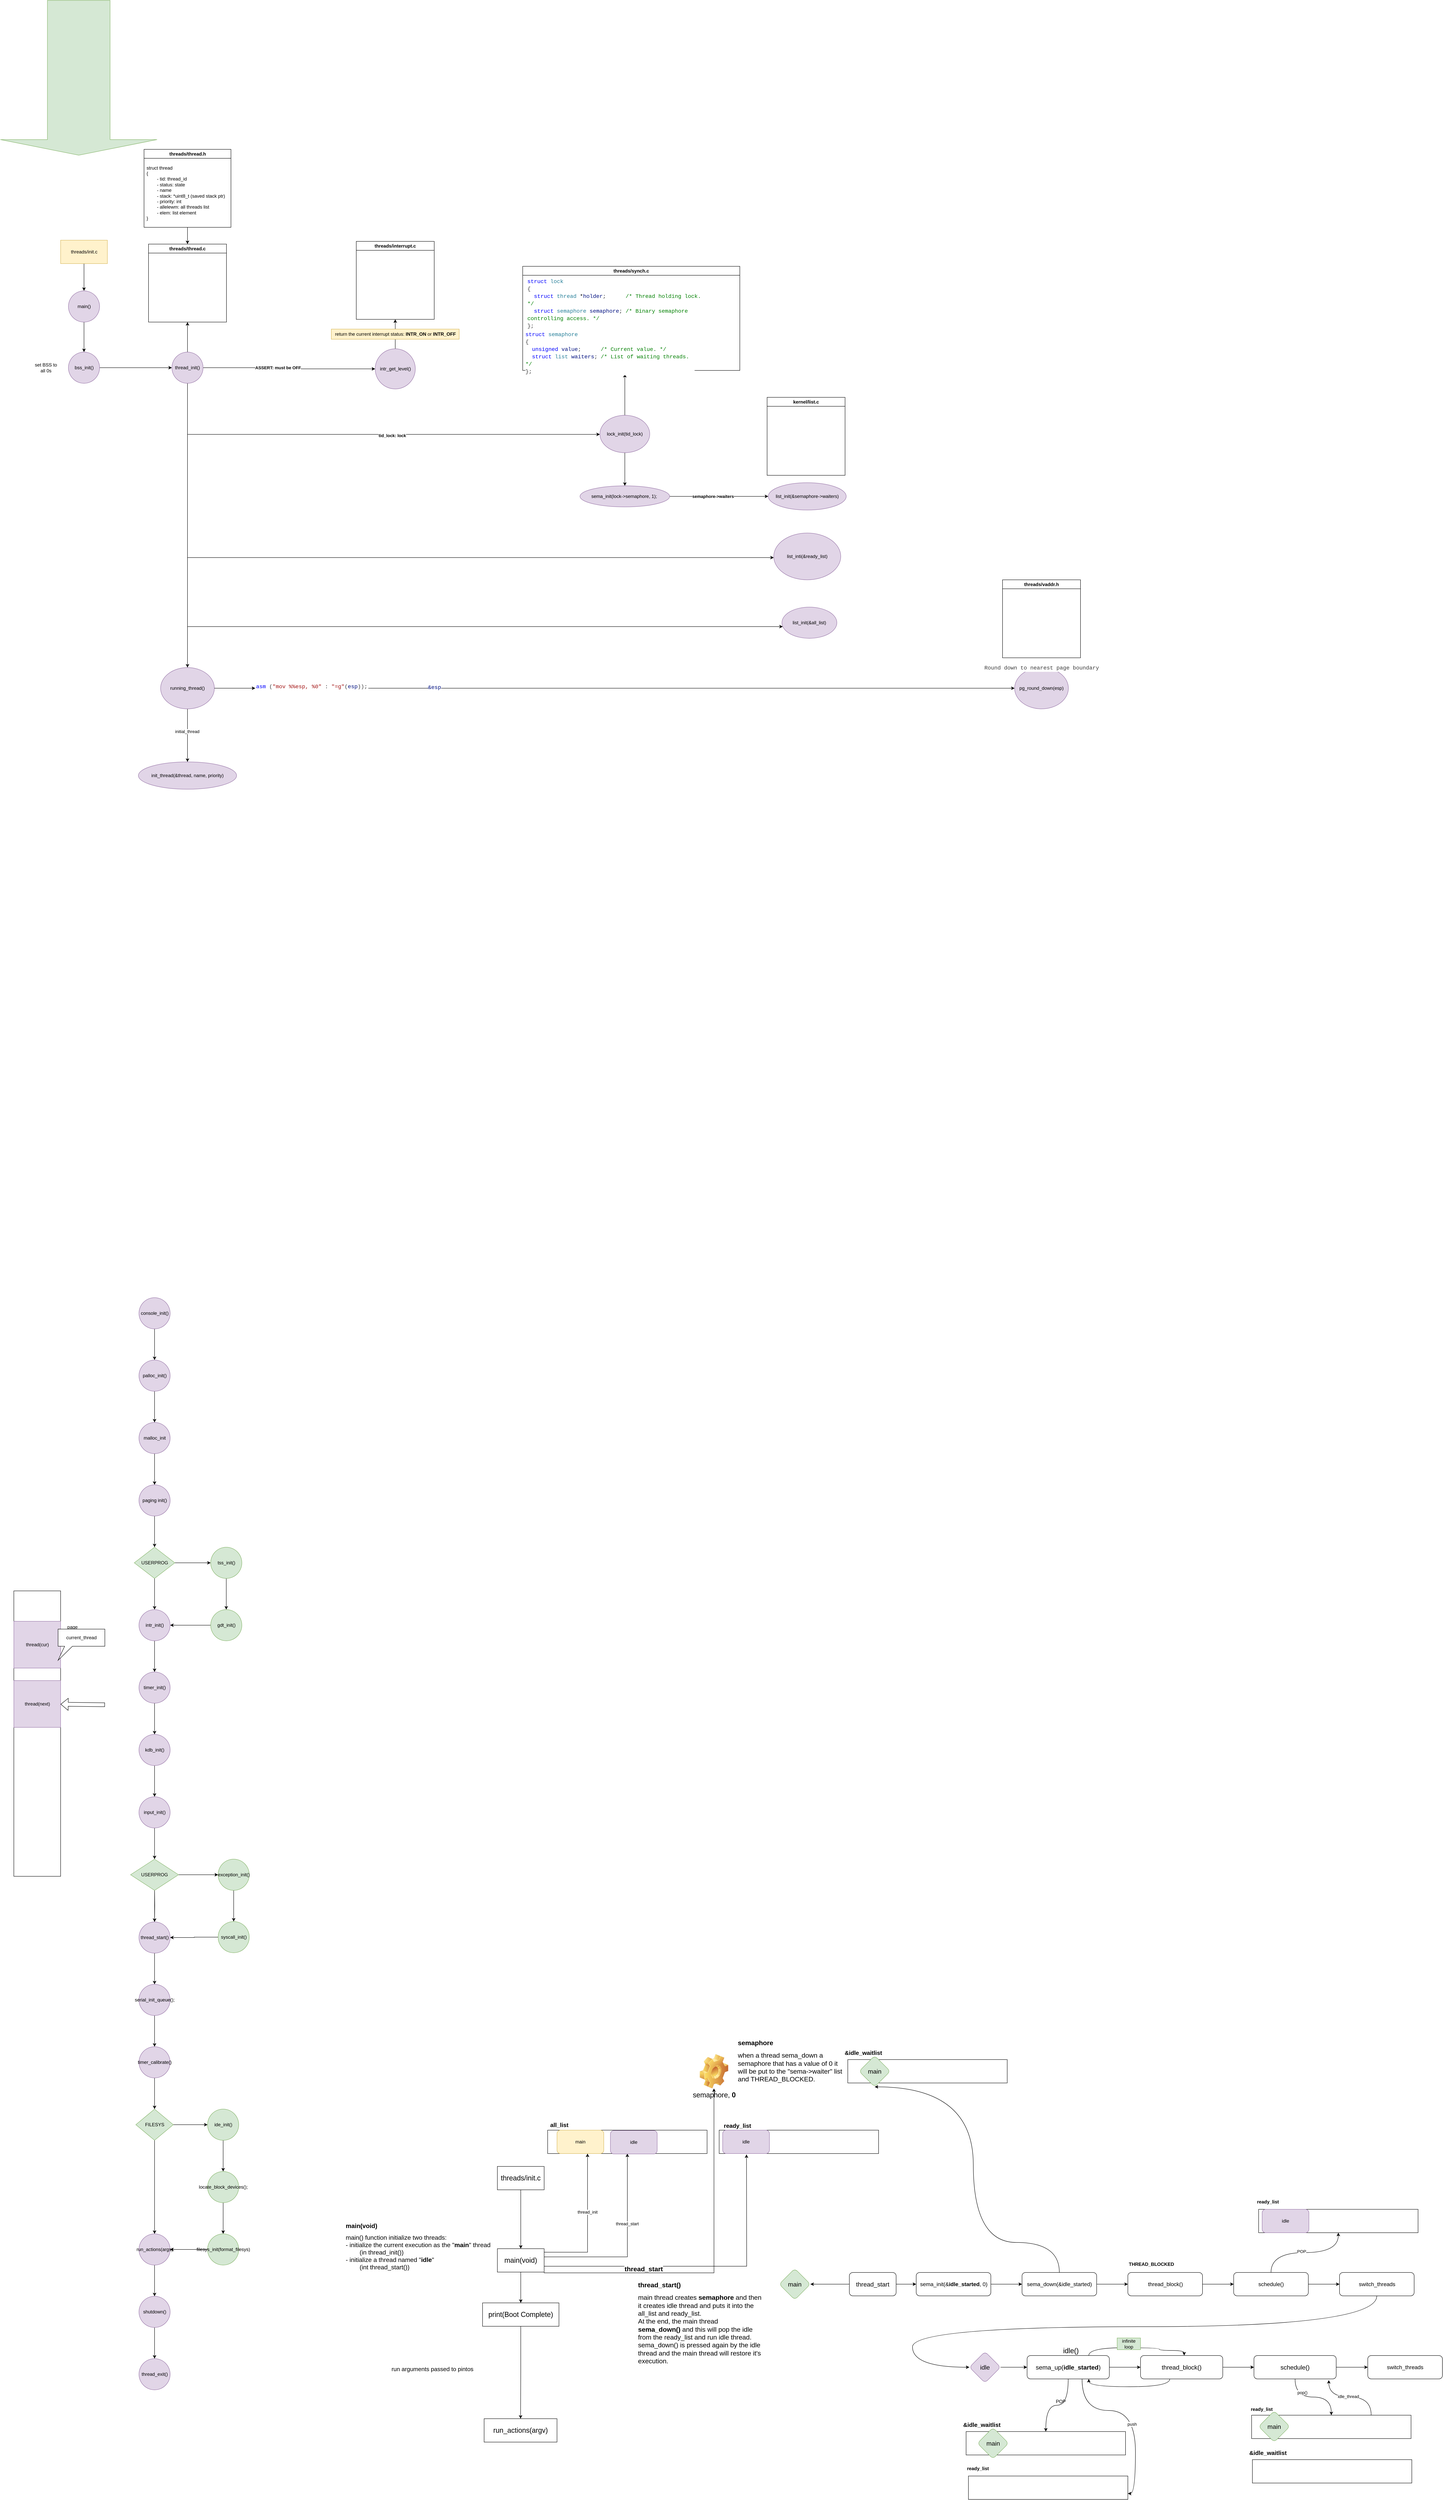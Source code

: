 <mxfile version="23.1.6" type="github">
  <diagram name="Page-1" id="PcCjMO9r_Gs7wmwGxHoW">
    <mxGraphModel dx="923" dy="2440" grid="0" gridSize="10" guides="1" tooltips="1" connect="1" arrows="1" fold="1" page="1" pageScale="1" pageWidth="850" pageHeight="1100" math="0" shadow="0">
      <root>
        <mxCell id="0" />
        <mxCell id="1" parent="0" />
        <mxCell id="FCGbuUScSJxh_kCyRAzt-3" value="" style="edgeStyle=orthogonalEdgeStyle;rounded=0;orthogonalLoop=1;jettySize=auto;html=1;" parent="1" source="FCGbuUScSJxh_kCyRAzt-1" target="FCGbuUScSJxh_kCyRAzt-2" edge="1">
          <mxGeometry relative="1" as="geometry" />
        </mxCell>
        <mxCell id="FCGbuUScSJxh_kCyRAzt-1" value="threads/init.c" style="rounded=0;whiteSpace=wrap;html=1;fillColor=#fff2cc;strokeColor=#d6b656;" parent="1" vertex="1">
          <mxGeometry x="223.5" y="140" width="120" height="60" as="geometry" />
        </mxCell>
        <mxCell id="FCGbuUScSJxh_kCyRAzt-14" value="" style="edgeStyle=orthogonalEdgeStyle;rounded=0;orthogonalLoop=1;jettySize=auto;html=1;" parent="1" source="FCGbuUScSJxh_kCyRAzt-2" target="FCGbuUScSJxh_kCyRAzt-4" edge="1">
          <mxGeometry relative="1" as="geometry" />
        </mxCell>
        <mxCell id="FCGbuUScSJxh_kCyRAzt-2" value="main()" style="ellipse;whiteSpace=wrap;html=1;rounded=0;fillColor=#e1d5e7;strokeColor=#9673a6;" parent="1" vertex="1">
          <mxGeometry x="243.5" y="270" width="80" height="80" as="geometry" />
        </mxCell>
        <mxCell id="FCGbuUScSJxh_kCyRAzt-15" value="" style="edgeStyle=orthogonalEdgeStyle;rounded=0;orthogonalLoop=1;jettySize=auto;html=1;" parent="1" source="FCGbuUScSJxh_kCyRAzt-4" target="FCGbuUScSJxh_kCyRAzt-10" edge="1">
          <mxGeometry relative="1" as="geometry" />
        </mxCell>
        <mxCell id="FCGbuUScSJxh_kCyRAzt-4" value="bss_init()" style="ellipse;whiteSpace=wrap;html=1;rounded=0;fillColor=#e1d5e7;strokeColor=#9673a6;" parent="1" vertex="1">
          <mxGeometry x="243.5" y="427" width="80" height="80" as="geometry" />
        </mxCell>
        <mxCell id="FCGbuUScSJxh_kCyRAzt-72" value="" style="edgeStyle=orthogonalEdgeStyle;rounded=0;orthogonalLoop=1;jettySize=auto;html=1;" parent="1" source="FCGbuUScSJxh_kCyRAzt-10" target="FCGbuUScSJxh_kCyRAzt-71" edge="1">
          <mxGeometry relative="1" as="geometry" />
        </mxCell>
        <mxCell id="oeegqw06y8uUcV3aV6wq-14" value="ASSERT: must be OFF" style="edgeLabel;html=1;align=center;verticalAlign=middle;resizable=0;points=[];fontStyle=1" parent="FCGbuUScSJxh_kCyRAzt-72" vertex="1" connectable="0">
          <mxGeometry x="-0.139" relative="1" as="geometry">
            <mxPoint as="offset" />
          </mxGeometry>
        </mxCell>
        <mxCell id="oeegqw06y8uUcV3aV6wq-12" style="edgeStyle=orthogonalEdgeStyle;rounded=0;orthogonalLoop=1;jettySize=auto;html=1;entryX=0.5;entryY=1;entryDx=0;entryDy=0;" parent="1" source="FCGbuUScSJxh_kCyRAzt-10" target="oeegqw06y8uUcV3aV6wq-1" edge="1">
          <mxGeometry relative="1" as="geometry" />
        </mxCell>
        <mxCell id="oeegqw06y8uUcV3aV6wq-17" value="" style="edgeStyle=orthogonalEdgeStyle;rounded=0;orthogonalLoop=1;jettySize=auto;html=1;" parent="1" source="FCGbuUScSJxh_kCyRAzt-10" target="oeegqw06y8uUcV3aV6wq-16" edge="1">
          <mxGeometry relative="1" as="geometry">
            <Array as="points">
              <mxPoint x="549" y="638" />
            </Array>
          </mxGeometry>
        </mxCell>
        <mxCell id="oeegqw06y8uUcV3aV6wq-19" value="tid_lock: lock" style="edgeLabel;html=1;align=center;verticalAlign=middle;resizable=0;points=[];fontStyle=1" parent="oeegqw06y8uUcV3aV6wq-17" vertex="1" connectable="0">
          <mxGeometry x="0.105" y="-3" relative="1" as="geometry">
            <mxPoint x="-1" as="offset" />
          </mxGeometry>
        </mxCell>
        <mxCell id="oeegqw06y8uUcV3aV6wq-35" value="" style="edgeStyle=orthogonalEdgeStyle;rounded=0;orthogonalLoop=1;jettySize=auto;html=1;" parent="1" source="FCGbuUScSJxh_kCyRAzt-10" target="oeegqw06y8uUcV3aV6wq-34" edge="1">
          <mxGeometry relative="1" as="geometry">
            <Array as="points">
              <mxPoint x="549" y="954" />
            </Array>
          </mxGeometry>
        </mxCell>
        <mxCell id="oeegqw06y8uUcV3aV6wq-40" value="" style="edgeStyle=orthogonalEdgeStyle;rounded=0;orthogonalLoop=1;jettySize=auto;html=1;" parent="1" source="FCGbuUScSJxh_kCyRAzt-10" target="oeegqw06y8uUcV3aV6wq-39" edge="1">
          <mxGeometry relative="1" as="geometry">
            <Array as="points">
              <mxPoint x="549" y="1131" />
            </Array>
          </mxGeometry>
        </mxCell>
        <mxCell id="oeegqw06y8uUcV3aV6wq-42" value="" style="edgeStyle=orthogonalEdgeStyle;rounded=0;orthogonalLoop=1;jettySize=auto;html=1;" parent="1" source="FCGbuUScSJxh_kCyRAzt-10" target="oeegqw06y8uUcV3aV6wq-41" edge="1">
          <mxGeometry relative="1" as="geometry" />
        </mxCell>
        <mxCell id="oeegqw06y8uUcV3aV6wq-44" value="" style="edgeStyle=orthogonalEdgeStyle;rounded=0;orthogonalLoop=1;jettySize=auto;html=1;" parent="1" source="FCGbuUScSJxh_kCyRAzt-10" target="oeegqw06y8uUcV3aV6wq-43" edge="1">
          <mxGeometry relative="1" as="geometry" />
        </mxCell>
        <mxCell id="oeegqw06y8uUcV3aV6wq-45" value="initial_thread" style="edgeLabel;html=1;align=center;verticalAlign=middle;resizable=0;points=[];" parent="oeegqw06y8uUcV3aV6wq-44" vertex="1" connectable="0">
          <mxGeometry x="0.838" y="-1" relative="1" as="geometry">
            <mxPoint as="offset" />
          </mxGeometry>
        </mxCell>
        <mxCell id="FCGbuUScSJxh_kCyRAzt-10" value="thread_init()" style="ellipse;whiteSpace=wrap;html=1;rounded=0;fillColor=#e1d5e7;strokeColor=#9673a6;" parent="1" vertex="1">
          <mxGeometry x="509" y="427" width="80" height="80" as="geometry" />
        </mxCell>
        <mxCell id="FCGbuUScSJxh_kCyRAzt-18" value="" style="edgeStyle=orthogonalEdgeStyle;rounded=0;orthogonalLoop=1;jettySize=auto;html=1;" parent="1" source="FCGbuUScSJxh_kCyRAzt-12" target="FCGbuUScSJxh_kCyRAzt-17" edge="1">
          <mxGeometry relative="1" as="geometry" />
        </mxCell>
        <mxCell id="FCGbuUScSJxh_kCyRAzt-12" value="console_init()" style="ellipse;whiteSpace=wrap;html=1;rounded=0;direction=south;fillColor=#e1d5e7;strokeColor=#9673a6;" parent="1" vertex="1">
          <mxGeometry x="424.5" y="2852" width="80" height="80" as="geometry" />
        </mxCell>
        <mxCell id="FCGbuUScSJxh_kCyRAzt-20" value="" style="edgeStyle=orthogonalEdgeStyle;rounded=0;orthogonalLoop=1;jettySize=auto;html=1;" parent="1" source="FCGbuUScSJxh_kCyRAzt-17" target="FCGbuUScSJxh_kCyRAzt-19" edge="1">
          <mxGeometry relative="1" as="geometry" />
        </mxCell>
        <mxCell id="FCGbuUScSJxh_kCyRAzt-17" value="palloc_init()" style="ellipse;whiteSpace=wrap;html=1;rounded=0;fillColor=#e1d5e7;strokeColor=#9673a6;" parent="1" vertex="1">
          <mxGeometry x="424.5" y="3012" width="80" height="80" as="geometry" />
        </mxCell>
        <mxCell id="FCGbuUScSJxh_kCyRAzt-22" value="" style="edgeStyle=orthogonalEdgeStyle;rounded=0;orthogonalLoop=1;jettySize=auto;html=1;" parent="1" source="FCGbuUScSJxh_kCyRAzt-19" target="FCGbuUScSJxh_kCyRAzt-21" edge="1">
          <mxGeometry relative="1" as="geometry" />
        </mxCell>
        <mxCell id="FCGbuUScSJxh_kCyRAzt-19" value="malloc_init" style="ellipse;whiteSpace=wrap;html=1;rounded=0;fillColor=#e1d5e7;strokeColor=#9673a6;" parent="1" vertex="1">
          <mxGeometry x="424.5" y="3172" width="80" height="80" as="geometry" />
        </mxCell>
        <mxCell id="FCGbuUScSJxh_kCyRAzt-24" value="" style="edgeStyle=orthogonalEdgeStyle;rounded=0;orthogonalLoop=1;jettySize=auto;html=1;" parent="1" source="FCGbuUScSJxh_kCyRAzt-21" target="FCGbuUScSJxh_kCyRAzt-23" edge="1">
          <mxGeometry relative="1" as="geometry" />
        </mxCell>
        <mxCell id="FCGbuUScSJxh_kCyRAzt-21" value="paging init()" style="ellipse;whiteSpace=wrap;html=1;rounded=0;fillColor=#e1d5e7;strokeColor=#9673a6;" parent="1" vertex="1">
          <mxGeometry x="424.5" y="3332" width="80" height="80" as="geometry" />
        </mxCell>
        <mxCell id="FCGbuUScSJxh_kCyRAzt-26" value="" style="edgeStyle=orthogonalEdgeStyle;rounded=0;orthogonalLoop=1;jettySize=auto;html=1;" parent="1" source="FCGbuUScSJxh_kCyRAzt-23" target="FCGbuUScSJxh_kCyRAzt-25" edge="1">
          <mxGeometry relative="1" as="geometry" />
        </mxCell>
        <mxCell id="FCGbuUScSJxh_kCyRAzt-52" value="" style="edgeStyle=orthogonalEdgeStyle;rounded=0;orthogonalLoop=1;jettySize=auto;html=1;" parent="1" source="FCGbuUScSJxh_kCyRAzt-23" target="FCGbuUScSJxh_kCyRAzt-51" edge="1">
          <mxGeometry relative="1" as="geometry" />
        </mxCell>
        <mxCell id="FCGbuUScSJxh_kCyRAzt-23" value="USERPROG" style="rhombus;whiteSpace=wrap;html=1;rounded=0;fillColor=#d5e8d4;strokeColor=#82b366;" parent="1" vertex="1">
          <mxGeometry x="412.5" y="3492" width="104" height="80" as="geometry" />
        </mxCell>
        <mxCell id="FCGbuUScSJxh_kCyRAzt-28" value="" style="edgeStyle=orthogonalEdgeStyle;rounded=0;orthogonalLoop=1;jettySize=auto;html=1;" parent="1" source="FCGbuUScSJxh_kCyRAzt-25" target="FCGbuUScSJxh_kCyRAzt-27" edge="1">
          <mxGeometry relative="1" as="geometry" />
        </mxCell>
        <mxCell id="FCGbuUScSJxh_kCyRAzt-25" value="intr_init()" style="ellipse;whiteSpace=wrap;html=1;rounded=0;fillColor=#e1d5e7;strokeColor=#9673a6;" parent="1" vertex="1">
          <mxGeometry x="424.5" y="3652" width="80" height="80" as="geometry" />
        </mxCell>
        <mxCell id="FCGbuUScSJxh_kCyRAzt-30" value="" style="edgeStyle=orthogonalEdgeStyle;rounded=0;orthogonalLoop=1;jettySize=auto;html=1;" parent="1" source="FCGbuUScSJxh_kCyRAzt-27" target="FCGbuUScSJxh_kCyRAzt-29" edge="1">
          <mxGeometry relative="1" as="geometry" />
        </mxCell>
        <mxCell id="FCGbuUScSJxh_kCyRAzt-27" value="timer_init()" style="ellipse;whiteSpace=wrap;html=1;rounded=0;fillColor=#e1d5e7;strokeColor=#9673a6;" parent="1" vertex="1">
          <mxGeometry x="424.5" y="3812" width="80" height="80" as="geometry" />
        </mxCell>
        <mxCell id="FCGbuUScSJxh_kCyRAzt-32" value="" style="edgeStyle=orthogonalEdgeStyle;rounded=0;orthogonalLoop=1;jettySize=auto;html=1;" parent="1" source="FCGbuUScSJxh_kCyRAzt-29" target="FCGbuUScSJxh_kCyRAzt-31" edge="1">
          <mxGeometry relative="1" as="geometry" />
        </mxCell>
        <mxCell id="FCGbuUScSJxh_kCyRAzt-29" value="kdb_init()" style="ellipse;whiteSpace=wrap;html=1;rounded=0;fillColor=#e1d5e7;strokeColor=#9673a6;" parent="1" vertex="1">
          <mxGeometry x="424.5" y="3972" width="80" height="80" as="geometry" />
        </mxCell>
        <mxCell id="FCGbuUScSJxh_kCyRAzt-34" value="" style="edgeStyle=orthogonalEdgeStyle;rounded=0;orthogonalLoop=1;jettySize=auto;html=1;entryX=0.5;entryY=0;entryDx=0;entryDy=0;" parent="1" source="FCGbuUScSJxh_kCyRAzt-31" target="FCGbuUScSJxh_kCyRAzt-33" edge="1">
          <mxGeometry relative="1" as="geometry">
            <mxPoint x="464.5" y="4293" as="targetPoint" />
          </mxGeometry>
        </mxCell>
        <mxCell id="FCGbuUScSJxh_kCyRAzt-31" value="input_init()" style="ellipse;whiteSpace=wrap;html=1;rounded=0;fillColor=#e1d5e7;strokeColor=#9673a6;" parent="1" vertex="1">
          <mxGeometry x="424.5" y="4132" width="80" height="80" as="geometry" />
        </mxCell>
        <mxCell id="FCGbuUScSJxh_kCyRAzt-36" value="" style="edgeStyle=orthogonalEdgeStyle;rounded=0;orthogonalLoop=1;jettySize=auto;html=1;" parent="1" target="FCGbuUScSJxh_kCyRAzt-35" edge="1">
          <mxGeometry relative="1" as="geometry">
            <mxPoint x="464.5" y="4368" as="sourcePoint" />
          </mxGeometry>
        </mxCell>
        <mxCell id="FCGbuUScSJxh_kCyRAzt-49" value="" style="edgeStyle=orthogonalEdgeStyle;rounded=0;orthogonalLoop=1;jettySize=auto;html=1;exitX=0.5;exitY=1;exitDx=0;exitDy=0;" parent="1" source="FCGbuUScSJxh_kCyRAzt-33" target="FCGbuUScSJxh_kCyRAzt-35" edge="1">
          <mxGeometry relative="1" as="geometry" />
        </mxCell>
        <mxCell id="FCGbuUScSJxh_kCyRAzt-57" value="" style="edgeStyle=orthogonalEdgeStyle;rounded=0;orthogonalLoop=1;jettySize=auto;html=1;" parent="1" source="FCGbuUScSJxh_kCyRAzt-33" target="FCGbuUScSJxh_kCyRAzt-56" edge="1">
          <mxGeometry relative="1" as="geometry" />
        </mxCell>
        <mxCell id="FCGbuUScSJxh_kCyRAzt-33" value="USERPROG" style="rhombus;whiteSpace=wrap;html=1;rounded=0;fillColor=#d5e8d4;strokeColor=#82b366;" parent="1" vertex="1">
          <mxGeometry x="403" y="4292" width="123" height="80" as="geometry" />
        </mxCell>
        <mxCell id="FCGbuUScSJxh_kCyRAzt-38" value="" style="edgeStyle=orthogonalEdgeStyle;rounded=0;orthogonalLoop=1;jettySize=auto;html=1;" parent="1" source="FCGbuUScSJxh_kCyRAzt-35" target="FCGbuUScSJxh_kCyRAzt-37" edge="1">
          <mxGeometry relative="1" as="geometry" />
        </mxCell>
        <mxCell id="FCGbuUScSJxh_kCyRAzt-35" value="thread_start()" style="ellipse;whiteSpace=wrap;html=1;rounded=0;fillColor=#e1d5e7;strokeColor=#9673a6;" parent="1" vertex="1">
          <mxGeometry x="424.5" y="4453" width="80" height="80" as="geometry" />
        </mxCell>
        <mxCell id="FCGbuUScSJxh_kCyRAzt-40" value="" style="edgeStyle=orthogonalEdgeStyle;rounded=0;orthogonalLoop=1;jettySize=auto;html=1;" parent="1" source="FCGbuUScSJxh_kCyRAzt-37" target="FCGbuUScSJxh_kCyRAzt-39" edge="1">
          <mxGeometry relative="1" as="geometry" />
        </mxCell>
        <mxCell id="FCGbuUScSJxh_kCyRAzt-37" value="serial_init_queue();" style="ellipse;whiteSpace=wrap;html=1;rounded=0;fillColor=#e1d5e7;strokeColor=#9673a6;" parent="1" vertex="1">
          <mxGeometry x="424.5" y="4613" width="80" height="80" as="geometry" />
        </mxCell>
        <mxCell id="FCGbuUScSJxh_kCyRAzt-42" value="" style="edgeStyle=orthogonalEdgeStyle;rounded=0;orthogonalLoop=1;jettySize=auto;html=1;" parent="1" source="FCGbuUScSJxh_kCyRAzt-39" target="FCGbuUScSJxh_kCyRAzt-41" edge="1">
          <mxGeometry relative="1" as="geometry" />
        </mxCell>
        <mxCell id="FCGbuUScSJxh_kCyRAzt-39" value="timer_calibrate()" style="ellipse;whiteSpace=wrap;html=1;rounded=0;fillColor=#e1d5e7;strokeColor=#9673a6;" parent="1" vertex="1">
          <mxGeometry x="424.5" y="4773" width="80" height="80" as="geometry" />
        </mxCell>
        <mxCell id="FCGbuUScSJxh_kCyRAzt-44" value="" style="edgeStyle=orthogonalEdgeStyle;rounded=0;orthogonalLoop=1;jettySize=auto;html=1;" parent="1" source="FCGbuUScSJxh_kCyRAzt-41" target="FCGbuUScSJxh_kCyRAzt-43" edge="1">
          <mxGeometry relative="1" as="geometry" />
        </mxCell>
        <mxCell id="FCGbuUScSJxh_kCyRAzt-62" value="" style="edgeStyle=orthogonalEdgeStyle;rounded=0;orthogonalLoop=1;jettySize=auto;html=1;" parent="1" source="FCGbuUScSJxh_kCyRAzt-41" target="FCGbuUScSJxh_kCyRAzt-61" edge="1">
          <mxGeometry relative="1" as="geometry" />
        </mxCell>
        <mxCell id="FCGbuUScSJxh_kCyRAzt-41" value="FILESYS" style="rhombus;whiteSpace=wrap;html=1;rounded=0;fillColor=#d5e8d4;strokeColor=#82b366;" parent="1" vertex="1">
          <mxGeometry x="416.5" y="4933" width="96" height="80" as="geometry" />
        </mxCell>
        <mxCell id="FCGbuUScSJxh_kCyRAzt-46" value="" style="edgeStyle=orthogonalEdgeStyle;rounded=0;orthogonalLoop=1;jettySize=auto;html=1;" parent="1" source="FCGbuUScSJxh_kCyRAzt-43" target="FCGbuUScSJxh_kCyRAzt-45" edge="1">
          <mxGeometry relative="1" as="geometry" />
        </mxCell>
        <mxCell id="FCGbuUScSJxh_kCyRAzt-43" value="run_actions(args)" style="ellipse;whiteSpace=wrap;html=1;rounded=0;fillColor=#e1d5e7;strokeColor=#9673a6;" parent="1" vertex="1">
          <mxGeometry x="424.5" y="5253" width="80" height="80" as="geometry" />
        </mxCell>
        <mxCell id="FCGbuUScSJxh_kCyRAzt-48" value="" style="edgeStyle=orthogonalEdgeStyle;rounded=0;orthogonalLoop=1;jettySize=auto;html=1;" parent="1" source="FCGbuUScSJxh_kCyRAzt-45" target="FCGbuUScSJxh_kCyRAzt-47" edge="1">
          <mxGeometry relative="1" as="geometry" />
        </mxCell>
        <mxCell id="FCGbuUScSJxh_kCyRAzt-45" value="shutdown()" style="ellipse;whiteSpace=wrap;html=1;rounded=0;fillColor=#e1d5e7;strokeColor=#9673a6;" parent="1" vertex="1">
          <mxGeometry x="424.5" y="5413" width="80" height="80" as="geometry" />
        </mxCell>
        <mxCell id="FCGbuUScSJxh_kCyRAzt-47" value="thread_exit()" style="ellipse;whiteSpace=wrap;html=1;rounded=0;fillColor=#e1d5e7;strokeColor=#9673a6;" parent="1" vertex="1">
          <mxGeometry x="424.5" y="5573" width="80" height="80" as="geometry" />
        </mxCell>
        <mxCell id="FCGbuUScSJxh_kCyRAzt-54" value="" style="edgeStyle=orthogonalEdgeStyle;rounded=0;orthogonalLoop=1;jettySize=auto;html=1;" parent="1" source="FCGbuUScSJxh_kCyRAzt-51" target="FCGbuUScSJxh_kCyRAzt-53" edge="1">
          <mxGeometry relative="1" as="geometry" />
        </mxCell>
        <mxCell id="FCGbuUScSJxh_kCyRAzt-51" value="tss_init()" style="ellipse;whiteSpace=wrap;html=1;fillColor=#d5e8d4;strokeColor=#82b366;rounded=0;" parent="1" vertex="1">
          <mxGeometry x="608.5" y="3492" width="80" height="80" as="geometry" />
        </mxCell>
        <mxCell id="FCGbuUScSJxh_kCyRAzt-55" value="" style="edgeStyle=orthogonalEdgeStyle;rounded=0;orthogonalLoop=1;jettySize=auto;html=1;" parent="1" source="FCGbuUScSJxh_kCyRAzt-53" target="FCGbuUScSJxh_kCyRAzt-25" edge="1">
          <mxGeometry relative="1" as="geometry" />
        </mxCell>
        <mxCell id="FCGbuUScSJxh_kCyRAzt-53" value="gdt_init()" style="ellipse;whiteSpace=wrap;html=1;fillColor=#d5e8d4;strokeColor=#82b366;rounded=0;" parent="1" vertex="1">
          <mxGeometry x="608.5" y="3652" width="80" height="80" as="geometry" />
        </mxCell>
        <mxCell id="FCGbuUScSJxh_kCyRAzt-59" value="" style="edgeStyle=orthogonalEdgeStyle;rounded=0;orthogonalLoop=1;jettySize=auto;html=1;" parent="1" source="FCGbuUScSJxh_kCyRAzt-56" target="FCGbuUScSJxh_kCyRAzt-58" edge="1">
          <mxGeometry relative="1" as="geometry" />
        </mxCell>
        <mxCell id="FCGbuUScSJxh_kCyRAzt-56" value="exception_init()" style="ellipse;whiteSpace=wrap;html=1;fillColor=#d5e8d4;strokeColor=#82b366;rounded=0;" parent="1" vertex="1">
          <mxGeometry x="627.5" y="4292" width="80" height="80" as="geometry" />
        </mxCell>
        <mxCell id="FCGbuUScSJxh_kCyRAzt-60" style="edgeStyle=orthogonalEdgeStyle;rounded=0;orthogonalLoop=1;jettySize=auto;html=1;entryX=1;entryY=0.5;entryDx=0;entryDy=0;" parent="1" source="FCGbuUScSJxh_kCyRAzt-58" target="FCGbuUScSJxh_kCyRAzt-35" edge="1">
          <mxGeometry relative="1" as="geometry" />
        </mxCell>
        <mxCell id="FCGbuUScSJxh_kCyRAzt-58" value="syscall_init()" style="ellipse;whiteSpace=wrap;html=1;fillColor=#d5e8d4;strokeColor=#82b366;rounded=0;" parent="1" vertex="1">
          <mxGeometry x="627.5" y="4452" width="80" height="80" as="geometry" />
        </mxCell>
        <mxCell id="FCGbuUScSJxh_kCyRAzt-64" value="" style="edgeStyle=orthogonalEdgeStyle;rounded=0;orthogonalLoop=1;jettySize=auto;html=1;" parent="1" source="FCGbuUScSJxh_kCyRAzt-61" target="FCGbuUScSJxh_kCyRAzt-63" edge="1">
          <mxGeometry relative="1" as="geometry" />
        </mxCell>
        <mxCell id="FCGbuUScSJxh_kCyRAzt-61" value="ide_init()" style="ellipse;whiteSpace=wrap;html=1;fillColor=#d5e8d4;strokeColor=#82b366;rounded=0;" parent="1" vertex="1">
          <mxGeometry x="600.5" y="4933" width="80" height="80" as="geometry" />
        </mxCell>
        <mxCell id="FCGbuUScSJxh_kCyRAzt-66" value="" style="edgeStyle=orthogonalEdgeStyle;rounded=0;orthogonalLoop=1;jettySize=auto;html=1;" parent="1" source="FCGbuUScSJxh_kCyRAzt-63" target="FCGbuUScSJxh_kCyRAzt-65" edge="1">
          <mxGeometry relative="1" as="geometry" />
        </mxCell>
        <mxCell id="FCGbuUScSJxh_kCyRAzt-63" value="locate_block_devices();" style="ellipse;whiteSpace=wrap;html=1;fillColor=#d5e8d4;strokeColor=#82b366;rounded=0;" parent="1" vertex="1">
          <mxGeometry x="600.5" y="5093" width="80" height="80" as="geometry" />
        </mxCell>
        <mxCell id="FCGbuUScSJxh_kCyRAzt-67" style="edgeStyle=orthogonalEdgeStyle;rounded=0;orthogonalLoop=1;jettySize=auto;html=1;" parent="1" source="FCGbuUScSJxh_kCyRAzt-65" target="FCGbuUScSJxh_kCyRAzt-43" edge="1">
          <mxGeometry relative="1" as="geometry" />
        </mxCell>
        <mxCell id="FCGbuUScSJxh_kCyRAzt-65" value="filesys_init(format_filesys)" style="ellipse;whiteSpace=wrap;html=1;fillColor=#d5e8d4;strokeColor=#82b366;rounded=0;" parent="1" vertex="1">
          <mxGeometry x="600.5" y="5253" width="80" height="80" as="geometry" />
        </mxCell>
        <mxCell id="FCGbuUScSJxh_kCyRAzt-68" value="set BSS to all 0s" style="text;html=1;strokeColor=none;fillColor=none;align=center;verticalAlign=middle;whiteSpace=wrap;rounded=0;" parent="1" vertex="1">
          <mxGeometry x="156" y="452" width="60" height="30" as="geometry" />
        </mxCell>
        <mxCell id="oeegqw06y8uUcV3aV6wq-11" style="edgeStyle=orthogonalEdgeStyle;rounded=0;orthogonalLoop=1;jettySize=auto;html=1;entryX=0.5;entryY=1;entryDx=0;entryDy=0;" parent="1" source="FCGbuUScSJxh_kCyRAzt-71" target="oeegqw06y8uUcV3aV6wq-8" edge="1">
          <mxGeometry relative="1" as="geometry" />
        </mxCell>
        <mxCell id="FCGbuUScSJxh_kCyRAzt-71" value="intr_get_level()" style="ellipse;whiteSpace=wrap;html=1;fillColor=#e1d5e7;strokeColor=#9673a6;rounded=0;" parent="1" vertex="1">
          <mxGeometry x="1030.5" y="418.5" width="103" height="103" as="geometry" />
        </mxCell>
        <mxCell id="evXNw3xsBenlblHK8Nxz-1" value="" style="rounded=0;whiteSpace=wrap;html=1;" parent="1" vertex="1">
          <mxGeometry x="103.5" y="3604" width="120" height="732" as="geometry" />
        </mxCell>
        <mxCell id="evXNw3xsBenlblHK8Nxz-2" value="thread(cur)" style="whiteSpace=wrap;html=1;aspect=fixed;fillColor=#e1d5e7;strokeColor=#9673a6;" parent="1" vertex="1">
          <mxGeometry x="103.5" y="3682" width="120" height="120" as="geometry" />
        </mxCell>
        <mxCell id="evXNw3xsBenlblHK8Nxz-3" value="page" style="text;html=1;align=center;verticalAlign=middle;whiteSpace=wrap;rounded=0;" parent="1" vertex="1">
          <mxGeometry x="223.5" y="3682" width="60" height="30" as="geometry" />
        </mxCell>
        <mxCell id="evXNw3xsBenlblHK8Nxz-5" value="current_thread" style="shape=callout;whiteSpace=wrap;html=1;perimeter=calloutPerimeter;size=36;position=0.14;position2=0;" parent="1" vertex="1">
          <mxGeometry x="217" y="3702" width="120" height="80" as="geometry" />
        </mxCell>
        <mxCell id="evXNw3xsBenlblHK8Nxz-6" value="thread(next)" style="whiteSpace=wrap;html=1;aspect=fixed;fillColor=#e1d5e7;strokeColor=#9673a6;" parent="1" vertex="1">
          <mxGeometry x="103.5" y="3834" width="120" height="120" as="geometry" />
        </mxCell>
        <mxCell id="evXNw3xsBenlblHK8Nxz-7" value="" style="shape=flexArrow;endArrow=classic;html=1;rounded=0;" parent="1" target="evXNw3xsBenlblHK8Nxz-6" edge="1">
          <mxGeometry width="50" height="50" relative="1" as="geometry">
            <mxPoint x="337" y="3896" as="sourcePoint" />
            <mxPoint x="414" y="3958" as="targetPoint" />
          </mxGeometry>
        </mxCell>
        <mxCell id="oeegqw06y8uUcV3aV6wq-1" value="threads/thread.c" style="swimlane;whiteSpace=wrap;html=1;" parent="1" vertex="1">
          <mxGeometry x="449" y="150" width="200" height="200" as="geometry" />
        </mxCell>
        <mxCell id="oeegqw06y8uUcV3aV6wq-7" value="" style="edgeStyle=orthogonalEdgeStyle;rounded=0;orthogonalLoop=1;jettySize=auto;html=1;" parent="1" source="oeegqw06y8uUcV3aV6wq-4" target="oeegqw06y8uUcV3aV6wq-1" edge="1">
          <mxGeometry relative="1" as="geometry" />
        </mxCell>
        <mxCell id="oeegqw06y8uUcV3aV6wq-4" value="threads/thread.h" style="swimlane;whiteSpace=wrap;html=1;" parent="1" vertex="1">
          <mxGeometry x="437.5" y="-93" width="223" height="200" as="geometry" />
        </mxCell>
        <mxCell id="oeegqw06y8uUcV3aV6wq-5" value="struct thread&lt;br&gt;{&lt;br&gt;&lt;span style=&quot;white-space: pre;&quot;&gt;&#x9;&lt;/span&gt;- tid: thread_id&lt;br&gt;&lt;span style=&quot;white-space: pre;&quot;&gt;&#x9;&lt;/span&gt;- status: state&lt;br&gt;&lt;span style=&quot;white-space: pre;&quot;&gt;&#x9;&lt;/span&gt;- name&lt;br&gt;&lt;span style=&quot;white-space: pre;&quot;&gt;&#x9;&lt;/span&gt;- stack: *uint8_t (saved stack ptr)&lt;br&gt;&lt;span style=&quot;white-space: pre;&quot;&gt;&#x9;&lt;/span&gt;- priority: int&lt;br&gt;&lt;span style=&quot;white-space: pre;&quot;&gt;&#x9;&lt;/span&gt;- allelewm: all threads list&lt;br&gt;&lt;span style=&quot;white-space: pre;&quot;&gt;&#x9;&lt;/span&gt;- elem: list element&lt;br&gt;}" style="text;html=1;align=left;verticalAlign=middle;resizable=0;points=[];autosize=1;strokeColor=none;fillColor=none;" parent="oeegqw06y8uUcV3aV6wq-4" vertex="1">
          <mxGeometry x="4" y="34" width="219" height="156" as="geometry" />
        </mxCell>
        <mxCell id="oeegqw06y8uUcV3aV6wq-8" value="threads/interrupt.c" style="swimlane;whiteSpace=wrap;html=1;startSize=23;" parent="1" vertex="1">
          <mxGeometry x="982" y="143" width="200" height="200" as="geometry" />
        </mxCell>
        <mxCell id="oeegqw06y8uUcV3aV6wq-13" value="return the current interrupt status: &lt;b&gt;INTR_ON &lt;/b&gt;or &lt;b&gt;INTR_OFF&lt;/b&gt;" style="text;html=1;align=center;verticalAlign=middle;resizable=0;points=[];autosize=1;strokeColor=#d6b656;fillColor=#fff2cc;" parent="1" vertex="1">
          <mxGeometry x="918" y="368" width="328" height="26" as="geometry" />
        </mxCell>
        <mxCell id="oeegqw06y8uUcV3aV6wq-21" value="" style="edgeStyle=orthogonalEdgeStyle;rounded=0;orthogonalLoop=1;jettySize=auto;html=1;" parent="1" source="oeegqw06y8uUcV3aV6wq-16" target="oeegqw06y8uUcV3aV6wq-20" edge="1">
          <mxGeometry relative="1" as="geometry" />
        </mxCell>
        <mxCell id="oeegqw06y8uUcV3aV6wq-33" value="" style="edgeStyle=orthogonalEdgeStyle;rounded=0;orthogonalLoop=1;jettySize=auto;html=1;" parent="1" source="oeegqw06y8uUcV3aV6wq-16" target="oeegqw06y8uUcV3aV6wq-32" edge="1">
          <mxGeometry relative="1" as="geometry">
            <mxPoint x="1676" y="515" as="targetPoint" />
            <Array as="points">
              <mxPoint x="1671" y="506" />
              <mxPoint x="1671" y="506" />
            </Array>
          </mxGeometry>
        </mxCell>
        <mxCell id="oeegqw06y8uUcV3aV6wq-16" value="lock_init(tid_lock)" style="ellipse;whiteSpace=wrap;html=1;fillColor=#e1d5e7;strokeColor=#9673a6;rounded=0;" parent="1" vertex="1">
          <mxGeometry x="1607" y="589" width="128" height="96" as="geometry" />
        </mxCell>
        <mxCell id="oeegqw06y8uUcV3aV6wq-18" value="threads/synch.c" style="swimlane;whiteSpace=wrap;html=1;" parent="1" vertex="1">
          <mxGeometry x="1409" y="207" width="557" height="267" as="geometry" />
        </mxCell>
        <mxCell id="oeegqw06y8uUcV3aV6wq-30" value="&lt;div style=&quot;color: rgb(59, 59, 59); background-color: rgb(255, 255, 255); font-family: Consolas, &amp;quot;Courier New&amp;quot;, monospace; font-weight: normal; font-size: 14px; line-height: 19px;&quot;&gt;&lt;div&gt;&lt;span style=&quot;color: #0000ff;&quot;&gt;struct&lt;/span&gt;&lt;span style=&quot;color: #3b3b3b;&quot;&gt; &lt;/span&gt;&lt;span style=&quot;color: #267f99;&quot;&gt;lock&lt;/span&gt;&lt;/div&gt;&lt;div&gt;&lt;span style=&quot;color: #3b3b3b;&quot;&gt;{&lt;/span&gt;&lt;/div&gt;&lt;div&gt;&lt;span style=&quot;color: #3b3b3b;&quot;&gt;&amp;nbsp; &lt;/span&gt;&lt;span style=&quot;color: #0000ff;&quot;&gt;struct&lt;/span&gt;&lt;span style=&quot;color: #3b3b3b;&quot;&gt; &lt;/span&gt;&lt;span style=&quot;color: #267f99;&quot;&gt;thread&lt;/span&gt;&lt;span style=&quot;color: #3b3b3b;&quot;&gt; &lt;/span&gt;&lt;span style=&quot;color: #000000;&quot;&gt;*&lt;/span&gt;&lt;span style=&quot;color: #001080;&quot;&gt;holder&lt;/span&gt;&lt;span style=&quot;color: #3b3b3b;&quot;&gt;;&lt;/span&gt;&lt;span style=&quot;color: #008000;&quot;&gt; &amp;nbsp; &amp;nbsp; &amp;nbsp;/* Thread holding lock. */&lt;/span&gt;&lt;/div&gt;&lt;div&gt;&lt;span style=&quot;color: #3b3b3b;&quot;&gt;&amp;nbsp; &lt;/span&gt;&lt;span style=&quot;color: #0000ff;&quot;&gt;struct&lt;/span&gt;&lt;span style=&quot;color: #3b3b3b;&quot;&gt; &lt;/span&gt;&lt;span style=&quot;color: #267f99;&quot;&gt;semaphore&lt;/span&gt;&lt;span style=&quot;color: #3b3b3b;&quot;&gt; &lt;/span&gt;&lt;span style=&quot;color: #001080;&quot;&gt;semaphore&lt;/span&gt;&lt;span style=&quot;color: #3b3b3b;&quot;&gt;;&lt;/span&gt;&lt;span style=&quot;color: #008000;&quot;&gt; /* Binary semaphore controlling access. */&lt;/span&gt;&lt;/div&gt;&lt;div&gt;&lt;span style=&quot;color: #3b3b3b;&quot;&gt;};&lt;/span&gt;&lt;/div&gt;&lt;/div&gt;" style="text;whiteSpace=wrap;html=1;" parent="oeegqw06y8uUcV3aV6wq-18" vertex="1">
          <mxGeometry x="10" y="23" width="472" height="136" as="geometry" />
        </mxCell>
        <mxCell id="oeegqw06y8uUcV3aV6wq-32" value="&lt;div style=&quot;color: rgb(59, 59, 59); background-color: rgb(255, 255, 255); font-family: Consolas, &amp;quot;Courier New&amp;quot;, monospace; font-weight: normal; font-size: 14px; line-height: 19px;&quot;&gt;&lt;div&gt;&lt;span style=&quot;color: #0000ff;&quot;&gt;struct&lt;/span&gt;&lt;span style=&quot;color: #3b3b3b;&quot;&gt; &lt;/span&gt;&lt;span style=&quot;color: #267f99;&quot;&gt;semaphore&lt;/span&gt;&lt;/div&gt;&lt;div&gt;&lt;span style=&quot;color: #3b3b3b;&quot;&gt;{&lt;/span&gt;&lt;/div&gt;&lt;div&gt;&lt;span style=&quot;color: #3b3b3b;&quot;&gt;&amp;nbsp; &lt;/span&gt;&lt;span style=&quot;color: #0000ff;&quot;&gt;unsigned&lt;/span&gt;&lt;span style=&quot;color: #3b3b3b;&quot;&gt; &lt;/span&gt;&lt;span style=&quot;color: #001080;&quot;&gt;value&lt;/span&gt;&lt;span style=&quot;color: #3b3b3b;&quot;&gt;;&lt;/span&gt;&lt;span style=&quot;color: #008000;&quot;&gt; &amp;nbsp; &amp;nbsp; &amp;nbsp;/* Current value. */&lt;/span&gt;&lt;/div&gt;&lt;div&gt;&lt;span style=&quot;color: #3b3b3b;&quot;&gt;&amp;nbsp; &lt;/span&gt;&lt;span style=&quot;color: #0000ff;&quot;&gt;struct&lt;/span&gt;&lt;span style=&quot;color: #3b3b3b;&quot;&gt; &lt;/span&gt;&lt;span style=&quot;color: #267f99;&quot;&gt;list&lt;/span&gt;&lt;span style=&quot;color: #3b3b3b;&quot;&gt; &lt;/span&gt;&lt;span style=&quot;color: #001080;&quot;&gt;waiters&lt;/span&gt;&lt;span style=&quot;color: #3b3b3b;&quot;&gt;;&lt;/span&gt;&lt;span style=&quot;color: #008000;&quot;&gt; /* List of waiting threads. */&lt;/span&gt;&lt;/div&gt;&lt;div&gt;&lt;span style=&quot;color: #3b3b3b;&quot;&gt;};&lt;/span&gt;&lt;/div&gt;&lt;/div&gt;" style="text;whiteSpace=wrap;html=1;" parent="oeegqw06y8uUcV3aV6wq-18" vertex="1">
          <mxGeometry x="4.996" y="158.999" width="436" height="117" as="geometry" />
        </mxCell>
        <mxCell id="oeegqw06y8uUcV3aV6wq-24" value="" style="edgeStyle=orthogonalEdgeStyle;rounded=0;orthogonalLoop=1;jettySize=auto;html=1;" parent="1" source="oeegqw06y8uUcV3aV6wq-20" target="oeegqw06y8uUcV3aV6wq-23" edge="1">
          <mxGeometry relative="1" as="geometry" />
        </mxCell>
        <mxCell id="oeegqw06y8uUcV3aV6wq-31" value="semaphore-&amp;gt;waiters" style="edgeLabel;html=1;align=center;verticalAlign=middle;resizable=0;points=[];fontStyle=1" parent="oeegqw06y8uUcV3aV6wq-24" vertex="1" connectable="0">
          <mxGeometry x="-0.196" y="-1" relative="1" as="geometry">
            <mxPoint x="9" y="-1" as="offset" />
          </mxGeometry>
        </mxCell>
        <mxCell id="oeegqw06y8uUcV3aV6wq-20" value="sema_init(lock-&amp;gt;semaphore, 1);&amp;nbsp;" style="ellipse;whiteSpace=wrap;html=1;fillColor=#e1d5e7;strokeColor=#9673a6;rounded=0;" parent="1" vertex="1">
          <mxGeometry x="1556" y="770" width="230" height="54" as="geometry" />
        </mxCell>
        <mxCell id="oeegqw06y8uUcV3aV6wq-23" value="list_init(&amp;amp;semaphore-&amp;gt;waiters)" style="ellipse;whiteSpace=wrap;html=1;fillColor=#e1d5e7;strokeColor=#9673a6;rounded=0;" parent="1" vertex="1">
          <mxGeometry x="2039" y="762" width="200" height="70" as="geometry" />
        </mxCell>
        <mxCell id="oeegqw06y8uUcV3aV6wq-26" value="kernel/list.c" style="swimlane;whiteSpace=wrap;html=1;" parent="1" vertex="1">
          <mxGeometry x="2036" y="543" width="200" height="200" as="geometry" />
        </mxCell>
        <mxCell id="oeegqw06y8uUcV3aV6wq-34" value="list_inti(&amp;amp;ready_list)" style="ellipse;whiteSpace=wrap;html=1;fillColor=#e1d5e7;strokeColor=#9673a6;rounded=0;" parent="1" vertex="1">
          <mxGeometry x="2053" y="891" width="172" height="120" as="geometry" />
        </mxCell>
        <mxCell id="oeegqw06y8uUcV3aV6wq-37" value="" style="html=1;shadow=0;dashed=0;align=center;verticalAlign=middle;shape=mxgraph.arrows2.arrow;dy=0.6;dx=40;direction=south;notch=0;fillColor=#d5e8d4;strokeColor=#82b366;" parent="1" vertex="1">
          <mxGeometry x="69" y="-475" width="402" height="397" as="geometry" />
        </mxCell>
        <mxCell id="oeegqw06y8uUcV3aV6wq-39" value="list_init(&amp;amp;all_list)" style="ellipse;whiteSpace=wrap;html=1;fillColor=#e1d5e7;strokeColor=#9673a6;rounded=0;" parent="1" vertex="1">
          <mxGeometry x="2074" y="1081" width="141" height="80" as="geometry" />
        </mxCell>
        <mxCell id="oeegqw06y8uUcV3aV6wq-47" value="" style="edgeStyle=orthogonalEdgeStyle;rounded=0;orthogonalLoop=1;jettySize=auto;html=1;" parent="1" source="oeegqw06y8uUcV3aV6wq-49" target="oeegqw06y8uUcV3aV6wq-46" edge="1">
          <mxGeometry relative="1" as="geometry" />
        </mxCell>
        <mxCell id="oeegqw06y8uUcV3aV6wq-41" value="running_thread()" style="ellipse;whiteSpace=wrap;html=1;fillColor=#e1d5e7;strokeColor=#9673a6;rounded=0;" parent="1" vertex="1">
          <mxGeometry x="480" y="1236" width="138" height="106" as="geometry" />
        </mxCell>
        <mxCell id="oeegqw06y8uUcV3aV6wq-43" value="init_thread(&amp;amp;thread, name, priority)" style="ellipse;whiteSpace=wrap;html=1;fillColor=#e1d5e7;strokeColor=#9673a6;rounded=0;" parent="1" vertex="1">
          <mxGeometry x="423" y="1478" width="252" height="70" as="geometry" />
        </mxCell>
        <mxCell id="oeegqw06y8uUcV3aV6wq-46" value="pg_round_down(esp)" style="ellipse;whiteSpace=wrap;html=1;fillColor=#e1d5e7;strokeColor=#9673a6;rounded=0;" parent="1" vertex="1">
          <mxGeometry x="2671" y="1236" width="138" height="106" as="geometry" />
        </mxCell>
        <mxCell id="oeegqw06y8uUcV3aV6wq-50" value="" style="edgeStyle=orthogonalEdgeStyle;rounded=0;orthogonalLoop=1;jettySize=auto;html=1;" parent="1" source="oeegqw06y8uUcV3aV6wq-41" target="oeegqw06y8uUcV3aV6wq-49" edge="1">
          <mxGeometry relative="1" as="geometry">
            <mxPoint x="618" y="1289" as="sourcePoint" />
            <mxPoint x="2671" y="1289" as="targetPoint" />
          </mxGeometry>
        </mxCell>
        <mxCell id="oeegqw06y8uUcV3aV6wq-49" value="&lt;div style=&quot;color: rgb(59, 59, 59); background-color: rgb(255, 255, 255); font-family: Consolas, &amp;quot;Courier New&amp;quot;, monospace; font-weight: normal; font-size: 14px; line-height: 19px;&quot;&gt;&lt;div&gt;&lt;span style=&quot;color: #0000ff;&quot;&gt;asm&lt;/span&gt;&lt;span style=&quot;color: #3b3b3b;&quot;&gt; (&lt;/span&gt;&lt;span style=&quot;color: #a31515;&quot;&gt;&quot;&lt;/span&gt;&lt;span style=&quot;color: #a31515;&quot;&gt;mov %%esp, %0&lt;/span&gt;&lt;span style=&quot;color: #a31515;&quot;&gt;&quot;&lt;/span&gt;&lt;span style=&quot;color: #3b3b3b;&quot;&gt; : &lt;/span&gt;&lt;span style=&quot;color: #a31515;&quot;&gt;&quot;&lt;/span&gt;&lt;span style=&quot;color: #a31515;&quot;&gt;=g&lt;/span&gt;&lt;span style=&quot;color: #a31515;&quot;&gt;&quot;&lt;/span&gt;&lt;span style=&quot;color: #3b3b3b;&quot;&gt;(&lt;/span&gt;&lt;span style=&quot;color: #001080;&quot;&gt;esp&lt;/span&gt;&lt;span style=&quot;color: #3b3b3b;&quot;&gt;));&lt;/span&gt;&lt;/div&gt;&lt;/div&gt;" style="text;whiteSpace=wrap;html=1;" parent="1" vertex="1">
          <mxGeometry x="723.001" y="1268.503" width="290" height="41" as="geometry" />
        </mxCell>
        <mxCell id="oeegqw06y8uUcV3aV6wq-51" value="&lt;div style=&quot;color: rgb(59, 59, 59); background-color: rgb(255, 255, 255); font-family: Consolas, &amp;quot;Courier New&amp;quot;, monospace; font-weight: normal; font-size: 14px; line-height: 19px;&quot;&gt;&lt;div&gt;&lt;span style=&quot;color: #001080;&quot;&gt;&amp;amp;esp&lt;/span&gt;&lt;/div&gt;&lt;/div&gt;" style="text;whiteSpace=wrap;html=1;" parent="1" vertex="1">
          <mxGeometry x="1163.998" y="1270.996" width="51" height="41" as="geometry" />
        </mxCell>
        <mxCell id="aXF0qhB628VG2bEIQYqS-1" value="threads/vaddr.h" style="swimlane;whiteSpace=wrap;html=1;" parent="1" vertex="1">
          <mxGeometry x="2640" y="1011" width="200" height="200" as="geometry" />
        </mxCell>
        <mxCell id="aXF0qhB628VG2bEIQYqS-2" value="&lt;div style=&quot;color: rgb(59, 59, 59); background-color: rgb(255, 255, 255); font-family: Consolas, &amp;quot;Courier New&amp;quot;, monospace; font-size: 14px; line-height: 19px;&quot;&gt;Round down to nearest page boundary&lt;/div&gt;" style="text;html=1;align=center;verticalAlign=middle;resizable=0;points=[];autosize=1;strokeColor=none;fillColor=none;" parent="1" vertex="1">
          <mxGeometry x="2596.5" y="1221" width="287" height="31" as="geometry" />
        </mxCell>
        <mxCell id="G287rVzxxnH9ejPlV_bV-4" value="" style="edgeStyle=orthogonalEdgeStyle;rounded=0;orthogonalLoop=1;jettySize=auto;html=1;" edge="1" parent="1" source="G287rVzxxnH9ejPlV_bV-2" target="G287rVzxxnH9ejPlV_bV-3">
          <mxGeometry relative="1" as="geometry" />
        </mxCell>
        <mxCell id="G287rVzxxnH9ejPlV_bV-2" value="threads/init.c" style="rounded=0;whiteSpace=wrap;html=1;fontSize=18;" vertex="1" parent="1">
          <mxGeometry x="1344" y="5080" width="120" height="60" as="geometry" />
        </mxCell>
        <mxCell id="G287rVzxxnH9ejPlV_bV-11" style="edgeStyle=orthogonalEdgeStyle;rounded=0;orthogonalLoop=1;jettySize=auto;html=1;entryX=0.25;entryY=1;entryDx=0;entryDy=0;" edge="1" parent="1" source="G287rVzxxnH9ejPlV_bV-3" target="G287rVzxxnH9ejPlV_bV-8">
          <mxGeometry relative="1" as="geometry">
            <Array as="points">
              <mxPoint x="1575" y="5300" />
            </Array>
          </mxGeometry>
        </mxCell>
        <mxCell id="G287rVzxxnH9ejPlV_bV-24" value="thread_init" style="edgeLabel;html=1;align=center;verticalAlign=middle;resizable=0;points=[];" vertex="1" connectable="0" parent="G287rVzxxnH9ejPlV_bV-11">
          <mxGeometry x="0.178" y="1" relative="1" as="geometry">
            <mxPoint as="offset" />
          </mxGeometry>
        </mxCell>
        <mxCell id="G287rVzxxnH9ejPlV_bV-12" style="edgeStyle=orthogonalEdgeStyle;rounded=0;orthogonalLoop=1;jettySize=auto;html=1;exitX=1;exitY=0.75;exitDx=0;exitDy=0;entryX=0.5;entryY=1;entryDx=0;entryDy=0;" edge="1" parent="1" source="G287rVzxxnH9ejPlV_bV-3" target="G287rVzxxnH9ejPlV_bV-8">
          <mxGeometry relative="1" as="geometry">
            <Array as="points">
              <mxPoint x="1464" y="5312" />
              <mxPoint x="1677" y="5312" />
            </Array>
          </mxGeometry>
        </mxCell>
        <mxCell id="G287rVzxxnH9ejPlV_bV-22" value="thread_start" style="edgeLabel;html=1;align=center;verticalAlign=middle;resizable=0;points=[];" vertex="1" connectable="0" parent="G287rVzxxnH9ejPlV_bV-12">
          <mxGeometry x="0.289" y="1" relative="1" as="geometry">
            <mxPoint y="1" as="offset" />
          </mxGeometry>
        </mxCell>
        <mxCell id="G287rVzxxnH9ejPlV_bV-17" style="edgeStyle=orthogonalEdgeStyle;rounded=0;orthogonalLoop=1;jettySize=auto;html=1;exitX=1;exitY=0.75;exitDx=0;exitDy=0;" edge="1" parent="1" source="G287rVzxxnH9ejPlV_bV-3">
          <mxGeometry relative="1" as="geometry">
            <mxPoint x="1983.111" y="5049.222" as="targetPoint" />
          </mxGeometry>
        </mxCell>
        <mxCell id="G287rVzxxnH9ejPlV_bV-23" value="thread_start" style="edgeLabel;html=1;align=center;verticalAlign=middle;resizable=0;points=[];fontSize=17;fontStyle=1" vertex="1" connectable="0" parent="G287rVzxxnH9ejPlV_bV-17">
          <mxGeometry x="-0.373" y="-1" relative="1" as="geometry">
            <mxPoint x="2" y="7" as="offset" />
          </mxGeometry>
        </mxCell>
        <mxCell id="G287rVzxxnH9ejPlV_bV-21" value="" style="edgeStyle=orthogonalEdgeStyle;rounded=0;orthogonalLoop=1;jettySize=auto;html=1;" edge="1" parent="1" source="G287rVzxxnH9ejPlV_bV-3" target="G287rVzxxnH9ejPlV_bV-20">
          <mxGeometry relative="1" as="geometry" />
        </mxCell>
        <mxCell id="G287rVzxxnH9ejPlV_bV-26" style="edgeStyle=orthogonalEdgeStyle;rounded=0;orthogonalLoop=1;jettySize=auto;html=1;exitX=1;exitY=0.75;exitDx=0;exitDy=0;entryX=0.5;entryY=1;entryDx=0;entryDy=0;" edge="1" parent="1" source="G287rVzxxnH9ejPlV_bV-3" target="G287rVzxxnH9ejPlV_bV-25">
          <mxGeometry relative="1" as="geometry">
            <mxPoint x="1895" y="5213" as="targetPoint" />
            <Array as="points">
              <mxPoint x="1464" y="5353" />
              <mxPoint x="1900" y="5353" />
            </Array>
          </mxGeometry>
        </mxCell>
        <mxCell id="G287rVzxxnH9ejPlV_bV-3" value="main(void)" style="rounded=0;whiteSpace=wrap;html=1;fontSize=18;" vertex="1" parent="1">
          <mxGeometry x="1344" y="5291" width="120" height="60" as="geometry" />
        </mxCell>
        <mxCell id="G287rVzxxnH9ejPlV_bV-6" value="&lt;h1 style=&quot;font-size: 16px;&quot;&gt;main(void)&lt;/h1&gt;&lt;div style=&quot;font-size: 16px;&quot;&gt;main() function initialize two threads:&lt;/div&gt;&lt;div style=&quot;font-size: 16px;&quot;&gt;- initialize the current execution as the &quot;&lt;b&gt;main&lt;/b&gt;&quot; thread&lt;/div&gt;&lt;div style=&quot;font-size: 16px;&quot;&gt;&lt;span style=&quot;white-space: pre;&quot;&gt;&#x9;&lt;/span&gt;(in thread_init())&lt;br&gt;&lt;/div&gt;&lt;div style=&quot;font-size: 16px;&quot;&gt;- initialize a thread named &quot;&lt;b&gt;idle&lt;/b&gt;&quot;&lt;/div&gt;&lt;div style=&quot;font-size: 16px;&quot;&gt;&lt;span style=&quot;white-space: pre;&quot;&gt;&#x9;&lt;/span&gt;(int thread_start())&lt;br&gt;&lt;/div&gt;" style="text;html=1;spacing=5;spacingTop=-20;whiteSpace=wrap;overflow=hidden;rounded=0;fontSize=16;" vertex="1" parent="1">
          <mxGeometry x="950" y="5222" width="385" height="137" as="geometry" />
        </mxCell>
        <mxCell id="G287rVzxxnH9ejPlV_bV-8" value="" style="rounded=0;whiteSpace=wrap;html=1;" vertex="1" parent="1">
          <mxGeometry x="1473" y="4987" width="409" height="60" as="geometry" />
        </mxCell>
        <mxCell id="G287rVzxxnH9ejPlV_bV-9" value="all_list" style="text;html=1;align=center;verticalAlign=middle;whiteSpace=wrap;rounded=0;fontSize=15;fontStyle=1" vertex="1" parent="1">
          <mxGeometry x="1473" y="4958" width="60" height="30" as="geometry" />
        </mxCell>
        <mxCell id="G287rVzxxnH9ejPlV_bV-13" value="main" style="rounded=1;whiteSpace=wrap;html=1;fillColor=#fff2cc;strokeColor=#d6b656;" vertex="1" parent="1">
          <mxGeometry x="1497" y="4987" width="120" height="60" as="geometry" />
        </mxCell>
        <mxCell id="G287rVzxxnH9ejPlV_bV-14" value="idle" style="rounded=1;whiteSpace=wrap;html=1;fillColor=#e1d5e7;strokeColor=#9673a6;" vertex="1" parent="1">
          <mxGeometry x="1634" y="4988" width="120" height="60" as="geometry" />
        </mxCell>
        <mxCell id="G287rVzxxnH9ejPlV_bV-15" value="" style="rounded=0;whiteSpace=wrap;html=1;" vertex="1" parent="1">
          <mxGeometry x="1913" y="4987" width="409" height="60" as="geometry" />
        </mxCell>
        <mxCell id="G287rVzxxnH9ejPlV_bV-16" value="ready_list" style="text;html=1;align=center;verticalAlign=middle;whiteSpace=wrap;rounded=0;fontSize=15;fontStyle=1" vertex="1" parent="1">
          <mxGeometry x="1930" y="4960" width="60" height="30" as="geometry" />
        </mxCell>
        <mxCell id="G287rVzxxnH9ejPlV_bV-18" value="idle" style="rounded=1;whiteSpace=wrap;html=1;fillColor=#e1d5e7;strokeColor=#9673a6;" vertex="1" parent="1">
          <mxGeometry x="1922" y="4987" width="120" height="60" as="geometry" />
        </mxCell>
        <mxCell id="G287rVzxxnH9ejPlV_bV-33" value="" style="edgeStyle=orthogonalEdgeStyle;rounded=0;orthogonalLoop=1;jettySize=auto;html=1;" edge="1" parent="1" source="G287rVzxxnH9ejPlV_bV-20" target="G287rVzxxnH9ejPlV_bV-32">
          <mxGeometry relative="1" as="geometry" />
        </mxCell>
        <mxCell id="G287rVzxxnH9ejPlV_bV-20" value="print(Boot Complete)" style="whiteSpace=wrap;html=1;fontSize=18;rounded=0;" vertex="1" parent="1">
          <mxGeometry x="1306" y="5430" width="196" height="60" as="geometry" />
        </mxCell>
        <mxCell id="G287rVzxxnH9ejPlV_bV-25" value="&lt;font style=&quot;font-size: 18px;&quot;&gt;semaphore, &lt;b&gt;0&lt;/b&gt;&lt;/font&gt;" style="shape=image;html=1;verticalLabelPosition=bottom;verticalAlign=top;imageAspect=0;image=img/clipart/Gear_128x128.png" vertex="1" parent="1">
          <mxGeometry x="1863" y="4792" width="73.33" height="88" as="geometry" />
        </mxCell>
        <mxCell id="G287rVzxxnH9ejPlV_bV-27" value="&lt;h1 style=&quot;font-size: 17px;&quot;&gt;thread_start()&lt;/h1&gt;&lt;div style=&quot;font-size: 17px;&quot;&gt;main thread creates &lt;b&gt;semaphore &lt;/b&gt;and then it creates idle thread and puts it into the all_list and ready_list.&lt;/div&gt;&lt;div style=&quot;font-size: 17px;&quot;&gt;At the end, the main thread &lt;b&gt;sema_down()&amp;nbsp;&lt;/b&gt;and this will pop the idle from the ready_list and run idle thread. sema_down() is pressed again by the idle thread and the main thread will restore it&#39;s execution.&lt;/div&gt;" style="text;html=1;spacing=5;spacingTop=-20;whiteSpace=wrap;overflow=hidden;rounded=0;strokeWidth=1;fontSize=17;" vertex="1" parent="1">
          <mxGeometry x="1700" y="5373.5" width="336" height="225.5" as="geometry" />
        </mxCell>
        <mxCell id="G287rVzxxnH9ejPlV_bV-30" value="&lt;h1 style=&quot;font-size: 17px;&quot;&gt;semaphore&lt;/h1&gt;&lt;div&gt;when a thread sema_down a semaphore that has a value of 0 it will be put to the &quot;sema-&amp;gt;waiter&quot; list and THREAD_BLOCKED.&lt;/div&gt;" style="text;html=1;spacing=5;spacingTop=-20;whiteSpace=wrap;overflow=hidden;rounded=0;strokeWidth=1;fontSize=17;" vertex="1" parent="1">
          <mxGeometry x="1956" y="4753" width="287" height="120" as="geometry" />
        </mxCell>
        <mxCell id="G287rVzxxnH9ejPlV_bV-32" value="run_actions(argv)" style="whiteSpace=wrap;html=1;fontSize=18;rounded=0;" vertex="1" parent="1">
          <mxGeometry x="1310" y="5727" width="187" height="60" as="geometry" />
        </mxCell>
        <mxCell id="G287rVzxxnH9ejPlV_bV-34" value="run arguments passed to pintos" style="text;html=1;align=center;verticalAlign=middle;resizable=0;points=[];autosize=1;strokeColor=none;fillColor=none;fontSize=15;" vertex="1" parent="1">
          <mxGeometry x="1063" y="5584" width="228" height="30" as="geometry" />
        </mxCell>
        <mxCell id="G287rVzxxnH9ejPlV_bV-39" value="" style="edgeStyle=orthogonalEdgeStyle;rounded=0;orthogonalLoop=1;jettySize=auto;html=1;" edge="1" parent="1" source="G287rVzxxnH9ejPlV_bV-37" target="G287rVzxxnH9ejPlV_bV-38">
          <mxGeometry relative="1" as="geometry" />
        </mxCell>
        <mxCell id="G287rVzxxnH9ejPlV_bV-43" value="" style="edgeStyle=orthogonalEdgeStyle;rounded=0;orthogonalLoop=1;jettySize=auto;html=1;" edge="1" parent="1" source="G287rVzxxnH9ejPlV_bV-37" target="G287rVzxxnH9ejPlV_bV-42">
          <mxGeometry relative="1" as="geometry" />
        </mxCell>
        <mxCell id="G287rVzxxnH9ejPlV_bV-37" value="thread_start" style="rounded=1;whiteSpace=wrap;html=1;fontSize=16;" vertex="1" parent="1">
          <mxGeometry x="2247" y="5352" width="120" height="60" as="geometry" />
        </mxCell>
        <mxCell id="G287rVzxxnH9ejPlV_bV-45" value="" style="edgeStyle=orthogonalEdgeStyle;rounded=0;orthogonalLoop=1;jettySize=auto;html=1;" edge="1" parent="1" source="G287rVzxxnH9ejPlV_bV-38" target="G287rVzxxnH9ejPlV_bV-44">
          <mxGeometry relative="1" as="geometry" />
        </mxCell>
        <mxCell id="G287rVzxxnH9ejPlV_bV-38" value="sema_init(&amp;amp;&lt;b&gt;idle_started&lt;/b&gt;, 0)" style="rounded=1;whiteSpace=wrap;html=1;fontSize=14;" vertex="1" parent="1">
          <mxGeometry x="2418.5" y="5352" width="191.5" height="60" as="geometry" />
        </mxCell>
        <mxCell id="G287rVzxxnH9ejPlV_bV-42" value="main" style="rhombus;whiteSpace=wrap;html=1;fontSize=16;rounded=1;fillColor=#d5e8d4;strokeColor=#82b366;" vertex="1" parent="1">
          <mxGeometry x="2067" y="5342" width="80" height="80" as="geometry" />
        </mxCell>
        <mxCell id="G287rVzxxnH9ejPlV_bV-51" value="" style="edgeStyle=orthogonalEdgeStyle;rounded=0;orthogonalLoop=1;jettySize=auto;html=1;" edge="1" parent="1" source="G287rVzxxnH9ejPlV_bV-44" target="G287rVzxxnH9ejPlV_bV-50">
          <mxGeometry relative="1" as="geometry" />
        </mxCell>
        <mxCell id="G287rVzxxnH9ejPlV_bV-54" style="rounded=0;orthogonalLoop=1;jettySize=auto;html=1;entryX=0.5;entryY=1;entryDx=0;entryDy=0;edgeStyle=orthogonalEdgeStyle;curved=1;exitX=0.5;exitY=0;exitDx=0;exitDy=0;" edge="1" parent="1" source="G287rVzxxnH9ejPlV_bV-44" target="G287rVzxxnH9ejPlV_bV-49">
          <mxGeometry relative="1" as="geometry">
            <Array as="points">
              <mxPoint x="2786" y="5275" />
              <mxPoint x="2565" y="5275" />
              <mxPoint x="2565" y="4876" />
            </Array>
          </mxGeometry>
        </mxCell>
        <mxCell id="G287rVzxxnH9ejPlV_bV-44" value="sema_down(&amp;amp;idle_started)" style="rounded=1;whiteSpace=wrap;html=1;fontSize=14;" vertex="1" parent="1">
          <mxGeometry x="2690" y="5352" width="191.5" height="60" as="geometry" />
        </mxCell>
        <mxCell id="G287rVzxxnH9ejPlV_bV-60" value="" style="edgeStyle=orthogonalEdgeStyle;rounded=0;orthogonalLoop=1;jettySize=auto;html=1;" edge="1" parent="1" source="G287rVzxxnH9ejPlV_bV-46" target="G287rVzxxnH9ejPlV_bV-59">
          <mxGeometry relative="1" as="geometry" />
        </mxCell>
        <mxCell id="G287rVzxxnH9ejPlV_bV-46" value="idle" style="rhombus;whiteSpace=wrap;html=1;fontSize=16;rounded=1;fillColor=#e1d5e7;strokeColor=#9673a6;" vertex="1" parent="1">
          <mxGeometry x="2555" y="5555" width="80" height="80" as="geometry" />
        </mxCell>
        <mxCell id="G287rVzxxnH9ejPlV_bV-47" value="" style="rounded=0;whiteSpace=wrap;html=1;" vertex="1" parent="1">
          <mxGeometry x="2243" y="4806" width="409" height="60" as="geometry" />
        </mxCell>
        <mxCell id="G287rVzxxnH9ejPlV_bV-48" value="&amp;amp;idle_waitlist" style="text;html=1;align=center;verticalAlign=middle;whiteSpace=wrap;rounded=0;fontSize=15;fontStyle=1" vertex="1" parent="1">
          <mxGeometry x="2253" y="4773" width="60" height="30" as="geometry" />
        </mxCell>
        <mxCell id="G287rVzxxnH9ejPlV_bV-49" value="main" style="rhombus;whiteSpace=wrap;html=1;fontSize=16;rounded=1;fillColor=#d5e8d4;strokeColor=#82b366;" vertex="1" parent="1">
          <mxGeometry x="2272" y="4796" width="80" height="80" as="geometry" />
        </mxCell>
        <mxCell id="G287rVzxxnH9ejPlV_bV-56" value="" style="edgeStyle=orthogonalEdgeStyle;rounded=0;orthogonalLoop=1;jettySize=auto;html=1;" edge="1" parent="1" source="G287rVzxxnH9ejPlV_bV-50" target="G287rVzxxnH9ejPlV_bV-55">
          <mxGeometry relative="1" as="geometry" />
        </mxCell>
        <mxCell id="G287rVzxxnH9ejPlV_bV-50" value="thread_block()" style="rounded=1;whiteSpace=wrap;html=1;fontSize=14;" vertex="1" parent="1">
          <mxGeometry x="2961.5" y="5352" width="191.5" height="60" as="geometry" />
        </mxCell>
        <mxCell id="G287rVzxxnH9ejPlV_bV-53" value="THREAD_BLOCKED" style="text;html=1;align=center;verticalAlign=middle;whiteSpace=wrap;rounded=0;fontStyle=1" vertex="1" parent="1">
          <mxGeometry x="2992" y="5316" width="60" height="30" as="geometry" />
        </mxCell>
        <mxCell id="G287rVzxxnH9ejPlV_bV-58" value="" style="edgeStyle=orthogonalEdgeStyle;rounded=0;orthogonalLoop=1;jettySize=auto;html=1;" edge="1" parent="1" source="G287rVzxxnH9ejPlV_bV-55" target="G287rVzxxnH9ejPlV_bV-57">
          <mxGeometry relative="1" as="geometry" />
        </mxCell>
        <mxCell id="G287rVzxxnH9ejPlV_bV-74" style="edgeStyle=orthogonalEdgeStyle;rounded=0;orthogonalLoop=1;jettySize=auto;html=1;curved=1;" edge="1" parent="1" source="G287rVzxxnH9ejPlV_bV-55" target="G287rVzxxnH9ejPlV_bV-72">
          <mxGeometry relative="1" as="geometry" />
        </mxCell>
        <mxCell id="G287rVzxxnH9ejPlV_bV-75" value="POP" style="edgeLabel;html=1;align=center;verticalAlign=middle;resizable=0;points=[];" vertex="1" connectable="0" parent="G287rVzxxnH9ejPlV_bV-74">
          <mxGeometry x="-0.061" y="3" relative="1" as="geometry">
            <mxPoint as="offset" />
          </mxGeometry>
        </mxCell>
        <mxCell id="G287rVzxxnH9ejPlV_bV-55" value="schedule()" style="rounded=1;whiteSpace=wrap;html=1;fontSize=14;" vertex="1" parent="1">
          <mxGeometry x="3233" y="5352" width="191.5" height="60" as="geometry" />
        </mxCell>
        <mxCell id="G287rVzxxnH9ejPlV_bV-65" style="edgeStyle=orthogonalEdgeStyle;rounded=0;orthogonalLoop=1;jettySize=auto;html=1;entryX=0;entryY=0.5;entryDx=0;entryDy=0;curved=1;" edge="1" parent="1" source="G287rVzxxnH9ejPlV_bV-57" target="G287rVzxxnH9ejPlV_bV-46">
          <mxGeometry relative="1" as="geometry">
            <Array as="points">
              <mxPoint x="3600" y="5491" />
              <mxPoint x="2409" y="5491" />
              <mxPoint x="2409" y="5595" />
            </Array>
          </mxGeometry>
        </mxCell>
        <mxCell id="G287rVzxxnH9ejPlV_bV-57" value="switch_threads" style="rounded=1;whiteSpace=wrap;html=1;fontSize=14;" vertex="1" parent="1">
          <mxGeometry x="3504.5" y="5352" width="191.5" height="60" as="geometry" />
        </mxCell>
        <mxCell id="G287rVzxxnH9ejPlV_bV-62" value="" style="edgeStyle=orthogonalEdgeStyle;rounded=0;orthogonalLoop=1;jettySize=auto;html=1;" edge="1" parent="1" source="G287rVzxxnH9ejPlV_bV-59" target="G287rVzxxnH9ejPlV_bV-61">
          <mxGeometry relative="1" as="geometry" />
        </mxCell>
        <mxCell id="G287rVzxxnH9ejPlV_bV-82" style="edgeStyle=orthogonalEdgeStyle;rounded=0;orthogonalLoop=1;jettySize=auto;html=1;entryX=0.5;entryY=0;entryDx=0;entryDy=0;curved=1;" edge="1" parent="1" source="G287rVzxxnH9ejPlV_bV-59" target="G287rVzxxnH9ejPlV_bV-79">
          <mxGeometry relative="1" as="geometry" />
        </mxCell>
        <mxCell id="G287rVzxxnH9ejPlV_bV-89" style="edgeStyle=orthogonalEdgeStyle;rounded=0;orthogonalLoop=1;jettySize=auto;html=1;exitX=0.75;exitY=0;exitDx=0;exitDy=0;curved=1;" edge="1" parent="1" source="G287rVzxxnH9ejPlV_bV-59">
          <mxGeometry relative="1" as="geometry">
            <mxPoint x="3106.026" y="5564.846" as="targetPoint" />
            <Array as="points">
              <mxPoint x="2861" y="5545" />
              <mxPoint x="3042" y="5545" />
              <mxPoint x="3042" y="5552" />
              <mxPoint x="3106" y="5552" />
            </Array>
          </mxGeometry>
        </mxCell>
        <mxCell id="G287rVzxxnH9ejPlV_bV-96" style="edgeStyle=orthogonalEdgeStyle;rounded=0;orthogonalLoop=1;jettySize=auto;html=1;entryX=1;entryY=0.75;entryDx=0;entryDy=0;curved=1;" edge="1" parent="1" source="G287rVzxxnH9ejPlV_bV-59" target="G287rVzxxnH9ejPlV_bV-77">
          <mxGeometry relative="1" as="geometry">
            <Array as="points">
              <mxPoint x="2844" y="5706" />
              <mxPoint x="2981" y="5706" />
              <mxPoint x="2981" y="5919" />
            </Array>
          </mxGeometry>
        </mxCell>
        <mxCell id="G287rVzxxnH9ejPlV_bV-97" value="push" style="edgeLabel;html=1;align=center;verticalAlign=middle;resizable=0;points=[];" vertex="1" connectable="0" parent="G287rVzxxnH9ejPlV_bV-96">
          <mxGeometry x="0.124" y="-9" relative="1" as="geometry">
            <mxPoint as="offset" />
          </mxGeometry>
        </mxCell>
        <mxCell id="G287rVzxxnH9ejPlV_bV-59" value="sema_up(&lt;b&gt;idle_started&lt;/b&gt;)" style="rounded=1;whiteSpace=wrap;html=1;fontSize=16;" vertex="1" parent="1">
          <mxGeometry x="2703" y="5565" width="211" height="60" as="geometry" />
        </mxCell>
        <mxCell id="G287rVzxxnH9ejPlV_bV-64" value="" style="edgeStyle=orthogonalEdgeStyle;rounded=0;orthogonalLoop=1;jettySize=auto;html=1;" edge="1" parent="1" source="G287rVzxxnH9ejPlV_bV-61" target="G287rVzxxnH9ejPlV_bV-63">
          <mxGeometry relative="1" as="geometry" />
        </mxCell>
        <mxCell id="G287rVzxxnH9ejPlV_bV-88" style="edgeStyle=orthogonalEdgeStyle;rounded=0;orthogonalLoop=1;jettySize=auto;html=1;entryX=0.75;entryY=1;entryDx=0;entryDy=0;curved=1;" edge="1" parent="1" source="G287rVzxxnH9ejPlV_bV-61" target="G287rVzxxnH9ejPlV_bV-59">
          <mxGeometry relative="1" as="geometry">
            <Array as="points">
              <mxPoint x="3069" y="5645" />
              <mxPoint x="2861" y="5645" />
            </Array>
          </mxGeometry>
        </mxCell>
        <mxCell id="G287rVzxxnH9ejPlV_bV-61" value="thread_block()" style="rounded=1;whiteSpace=wrap;html=1;fontSize=16;" vertex="1" parent="1">
          <mxGeometry x="2994" y="5565" width="211" height="60" as="geometry" />
        </mxCell>
        <mxCell id="G287rVzxxnH9ejPlV_bV-71" value="" style="edgeStyle=orthogonalEdgeStyle;rounded=0;orthogonalLoop=1;jettySize=auto;html=1;" edge="1" parent="1" source="G287rVzxxnH9ejPlV_bV-63" target="G287rVzxxnH9ejPlV_bV-70">
          <mxGeometry relative="1" as="geometry" />
        </mxCell>
        <mxCell id="G287rVzxxnH9ejPlV_bV-91" style="edgeStyle=orthogonalEdgeStyle;rounded=0;orthogonalLoop=1;jettySize=auto;html=1;curved=1;" edge="1" parent="1" source="G287rVzxxnH9ejPlV_bV-63" target="G287rVzxxnH9ejPlV_bV-84">
          <mxGeometry relative="1" as="geometry" />
        </mxCell>
        <mxCell id="G287rVzxxnH9ejPlV_bV-92" value="pop()" style="edgeLabel;html=1;align=center;verticalAlign=middle;resizable=0;points=[];" vertex="1" connectable="0" parent="G287rVzxxnH9ejPlV_bV-91">
          <mxGeometry x="-0.309" y="12" relative="1" as="geometry">
            <mxPoint as="offset" />
          </mxGeometry>
        </mxCell>
        <mxCell id="G287rVzxxnH9ejPlV_bV-63" value="schedule()" style="rounded=1;whiteSpace=wrap;html=1;fontSize=16;" vertex="1" parent="1">
          <mxGeometry x="3285" y="5565" width="211" height="60" as="geometry" />
        </mxCell>
        <mxCell id="G287rVzxxnH9ejPlV_bV-69" value="idle()" style="text;html=1;align=center;verticalAlign=middle;resizable=0;points=[];autosize=1;strokeColor=none;fillColor=none;fontSize=18;" vertex="1" parent="1">
          <mxGeometry x="2786" y="5536" width="58" height="34" as="geometry" />
        </mxCell>
        <mxCell id="G287rVzxxnH9ejPlV_bV-70" value="switch_threads" style="rounded=1;whiteSpace=wrap;html=1;fontSize=14;" vertex="1" parent="1">
          <mxGeometry x="3577" y="5565" width="191.5" height="60" as="geometry" />
        </mxCell>
        <mxCell id="G287rVzxxnH9ejPlV_bV-72" value="" style="rounded=0;whiteSpace=wrap;html=1;" vertex="1" parent="1">
          <mxGeometry x="3297" y="5190" width="409" height="60" as="geometry" />
        </mxCell>
        <mxCell id="G287rVzxxnH9ejPlV_bV-73" value="idle" style="rounded=1;whiteSpace=wrap;html=1;fillColor=#e1d5e7;strokeColor=#9673a6;" vertex="1" parent="1">
          <mxGeometry x="3306" y="5190" width="120" height="60" as="geometry" />
        </mxCell>
        <mxCell id="G287rVzxxnH9ejPlV_bV-76" value="ready_list" style="text;html=1;align=center;verticalAlign=middle;whiteSpace=wrap;rounded=0;fontStyle=1" vertex="1" parent="1">
          <mxGeometry x="3291" y="5156" width="60" height="30" as="geometry" />
        </mxCell>
        <mxCell id="G287rVzxxnH9ejPlV_bV-77" value="" style="rounded=0;whiteSpace=wrap;html=1;" vertex="1" parent="1">
          <mxGeometry x="2552.5" y="5874" width="409" height="60" as="geometry" />
        </mxCell>
        <mxCell id="G287rVzxxnH9ejPlV_bV-78" value="ready_list" style="text;html=1;align=center;verticalAlign=middle;whiteSpace=wrap;rounded=0;fontStyle=1" vertex="1" parent="1">
          <mxGeometry x="2546.5" y="5840" width="60" height="30" as="geometry" />
        </mxCell>
        <mxCell id="G287rVzxxnH9ejPlV_bV-79" value="" style="rounded=0;whiteSpace=wrap;html=1;" vertex="1" parent="1">
          <mxGeometry x="2546.5" y="5760" width="409" height="60" as="geometry" />
        </mxCell>
        <mxCell id="G287rVzxxnH9ejPlV_bV-80" value="&amp;amp;idle_waitlist" style="text;html=1;align=center;verticalAlign=middle;whiteSpace=wrap;rounded=0;fontSize=15;fontStyle=1" vertex="1" parent="1">
          <mxGeometry x="2556.5" y="5727" width="60" height="30" as="geometry" />
        </mxCell>
        <mxCell id="G287rVzxxnH9ejPlV_bV-81" value="main" style="rhombus;whiteSpace=wrap;html=1;fontSize=16;rounded=1;fillColor=#d5e8d4;strokeColor=#82b366;" vertex="1" parent="1">
          <mxGeometry x="2575.5" y="5750" width="80" height="80" as="geometry" />
        </mxCell>
        <mxCell id="G287rVzxxnH9ejPlV_bV-83" value="POP" style="text;html=1;align=center;verticalAlign=middle;resizable=0;points=[];autosize=1;strokeColor=none;fillColor=none;" vertex="1" parent="1">
          <mxGeometry x="2767" y="5670" width="43" height="26" as="geometry" />
        </mxCell>
        <mxCell id="G287rVzxxnH9ejPlV_bV-84" value="" style="rounded=0;whiteSpace=wrap;html=1;" vertex="1" parent="1">
          <mxGeometry x="3279" y="5718" width="409" height="60" as="geometry" />
        </mxCell>
        <mxCell id="G287rVzxxnH9ejPlV_bV-85" value="ready_list" style="text;html=1;align=center;verticalAlign=middle;whiteSpace=wrap;rounded=0;fontStyle=1" vertex="1" parent="1">
          <mxGeometry x="3275" y="5688" width="60" height="30" as="geometry" />
        </mxCell>
        <mxCell id="G287rVzxxnH9ejPlV_bV-86" value="" style="rounded=0;whiteSpace=wrap;html=1;" vertex="1" parent="1">
          <mxGeometry x="3281" y="5832" width="409" height="60" as="geometry" />
        </mxCell>
        <mxCell id="G287rVzxxnH9ejPlV_bV-87" value="&amp;amp;idle_waitlist" style="text;html=1;align=center;verticalAlign=middle;whiteSpace=wrap;rounded=0;fontSize=15;fontStyle=1" vertex="1" parent="1">
          <mxGeometry x="3291" y="5799" width="60" height="30" as="geometry" />
        </mxCell>
        <mxCell id="G287rVzxxnH9ejPlV_bV-90" value="infinite loop" style="text;html=1;align=center;verticalAlign=middle;whiteSpace=wrap;rounded=0;fillColor=#d5e8d4;strokeColor=#82b366;" vertex="1" parent="1">
          <mxGeometry x="2934" y="5520" width="60" height="30" as="geometry" />
        </mxCell>
        <mxCell id="G287rVzxxnH9ejPlV_bV-93" style="edgeStyle=orthogonalEdgeStyle;rounded=0;orthogonalLoop=1;jettySize=auto;html=1;exitX=0.75;exitY=0;exitDx=0;exitDy=0;entryX=0.91;entryY=1.049;entryDx=0;entryDy=0;entryPerimeter=0;curved=1;" edge="1" parent="1" source="G287rVzxxnH9ejPlV_bV-84" target="G287rVzxxnH9ejPlV_bV-63">
          <mxGeometry relative="1" as="geometry" />
        </mxCell>
        <mxCell id="G287rVzxxnH9ejPlV_bV-94" value="idle_thread" style="edgeLabel;html=1;align=center;verticalAlign=middle;resizable=0;points=[];" vertex="1" connectable="0" parent="G287rVzxxnH9ejPlV_bV-93">
          <mxGeometry x="0.059" y="-2" relative="1" as="geometry">
            <mxPoint as="offset" />
          </mxGeometry>
        </mxCell>
        <mxCell id="G287rVzxxnH9ejPlV_bV-95" value="main" style="rhombus;whiteSpace=wrap;html=1;fontSize=16;rounded=1;fillColor=#d5e8d4;strokeColor=#82b366;" vertex="1" parent="1">
          <mxGeometry x="3297" y="5707" width="80" height="80" as="geometry" />
        </mxCell>
      </root>
    </mxGraphModel>
  </diagram>
</mxfile>
